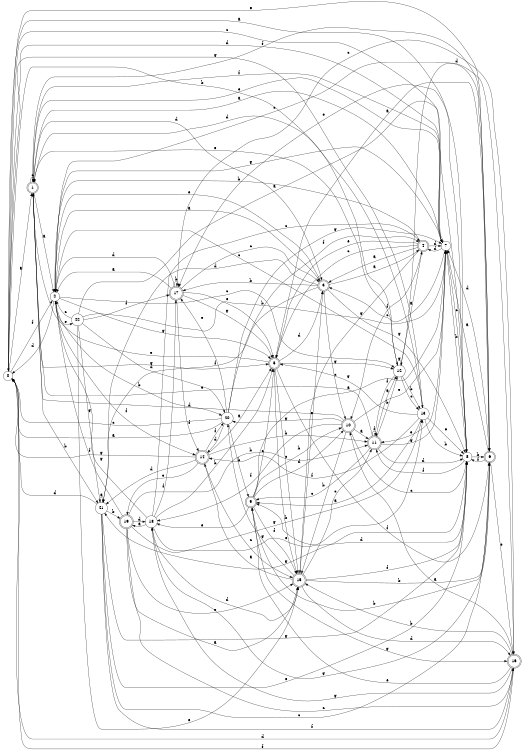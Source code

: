 digraph n19_10 {
__start0 [label="" shape="none"];

rankdir=LR;
size="8,5";

s0 [style="filled", color="black", fillcolor="white" shape="circle", label="0"];
s1 [style="rounded,filled", color="black", fillcolor="white" shape="doublecircle", label="1"];
s2 [style="filled", color="black", fillcolor="white" shape="circle", label="2"];
s3 [style="rounded,filled", color="black", fillcolor="white" shape="doublecircle", label="3"];
s4 [style="rounded,filled", color="black", fillcolor="white" shape="doublecircle", label="4"];
s5 [style="rounded,filled", color="black", fillcolor="white" shape="doublecircle", label="5"];
s6 [style="rounded,filled", color="black", fillcolor="white" shape="doublecircle", label="6"];
s7 [style="filled", color="black", fillcolor="white" shape="circle", label="7"];
s8 [style="filled", color="black", fillcolor="white" shape="circle", label="8"];
s9 [style="rounded,filled", color="black", fillcolor="white" shape="doublecircle", label="9"];
s10 [style="rounded,filled", color="black", fillcolor="white" shape="doublecircle", label="10"];
s11 [style="rounded,filled", color="black", fillcolor="white" shape="doublecircle", label="11"];
s12 [style="filled", color="black", fillcolor="white" shape="circle", label="12"];
s13 [style="filled", color="black", fillcolor="white" shape="circle", label="13"];
s14 [style="rounded,filled", color="black", fillcolor="white" shape="doublecircle", label="14"];
s15 [style="rounded,filled", color="black", fillcolor="white" shape="doublecircle", label="15"];
s16 [style="rounded,filled", color="black", fillcolor="white" shape="doublecircle", label="16"];
s17 [style="rounded,filled", color="black", fillcolor="white" shape="doublecircle", label="17"];
s18 [style="filled", color="black", fillcolor="white" shape="circle", label="18"];
s19 [style="rounded,filled", color="black", fillcolor="white" shape="doublecircle", label="19"];
s20 [style="filled", color="black", fillcolor="white" shape="circle", label="20"];
s21 [style="filled", color="black", fillcolor="white" shape="circle", label="21"];
s22 [style="filled", color="black", fillcolor="white" shape="circle", label="22"];
s0 -> s1 [label="a"];
s0 -> s12 [label="b"];
s0 -> s7 [label="c"];
s0 -> s7 [label="d"];
s0 -> s6 [label="e"];
s0 -> s2 [label="f"];
s0 -> s13 [label="g"];
s1 -> s2 [label="a"];
s1 -> s21 [label="b"];
s1 -> s1 [label="c"];
s1 -> s3 [label="d"];
s1 -> s7 [label="e"];
s1 -> s6 [label="f"];
s1 -> s5 [label="g"];
s2 -> s3 [label="a"];
s2 -> s20 [label="b"];
s2 -> s12 [label="c"];
s2 -> s0 [label="d"];
s2 -> s22 [label="e"];
s2 -> s14 [label="f"];
s2 -> s5 [label="g"];
s3 -> s4 [label="a"];
s3 -> s17 [label="b"];
s3 -> s10 [label="c"];
s3 -> s21 [label="d"];
s3 -> s2 [label="e"];
s3 -> s21 [label="f"];
s3 -> s8 [label="g"];
s4 -> s3 [label="a"];
s4 -> s2 [label="b"];
s4 -> s5 [label="c"];
s4 -> s7 [label="d"];
s4 -> s5 [label="e"];
s4 -> s10 [label="f"];
s4 -> s15 [label="g"];
s5 -> s6 [label="a"];
s5 -> s15 [label="b"];
s5 -> s15 [label="c"];
s5 -> s3 [label="d"];
s5 -> s1 [label="e"];
s5 -> s6 [label="f"];
s5 -> s12 [label="g"];
s6 -> s7 [label="a"];
s6 -> s9 [label="b"];
s6 -> s2 [label="c"];
s6 -> s7 [label="d"];
s6 -> s16 [label="e"];
s6 -> s8 [label="f"];
s6 -> s18 [label="g"];
s7 -> s1 [label="a"];
s7 -> s8 [label="b"];
s7 -> s3 [label="c"];
s7 -> s4 [label="d"];
s7 -> s11 [label="e"];
s7 -> s1 [label="f"];
s7 -> s2 [label="g"];
s8 -> s0 [label="a"];
s8 -> s6 [label="b"];
s8 -> s7 [label="c"];
s8 -> s9 [label="d"];
s8 -> s17 [label="e"];
s8 -> s11 [label="f"];
s8 -> s21 [label="g"];
s9 -> s7 [label="a"];
s9 -> s10 [label="b"];
s9 -> s5 [label="c"];
s9 -> s10 [label="d"];
s9 -> s18 [label="e"];
s9 -> s15 [label="f"];
s9 -> s16 [label="g"];
s10 -> s11 [label="a"];
s10 -> s15 [label="b"];
s10 -> s8 [label="c"];
s10 -> s1 [label="d"];
s10 -> s7 [label="e"];
s10 -> s18 [label="f"];
s10 -> s20 [label="g"];
s11 -> s12 [label="a"];
s11 -> s12 [label="b"];
s11 -> s9 [label="c"];
s11 -> s8 [label="d"];
s11 -> s1 [label="e"];
s11 -> s11 [label="f"];
s11 -> s7 [label="g"];
s12 -> s4 [label="a"];
s12 -> s13 [label="b"];
s12 -> s13 [label="c"];
s12 -> s16 [label="d"];
s12 -> s1 [label="e"];
s12 -> s11 [label="f"];
s12 -> s12 [label="g"];
s13 -> s9 [label="a"];
s13 -> s8 [label="b"];
s13 -> s2 [label="c"];
s13 -> s1 [label="d"];
s13 -> s8 [label="e"];
s13 -> s14 [label="f"];
s13 -> s5 [label="g"];
s14 -> s5 [label="a"];
s14 -> s11 [label="b"];
s14 -> s15 [label="c"];
s14 -> s21 [label="d"];
s14 -> s19 [label="e"];
s14 -> s20 [label="f"];
s14 -> s0 [label="g"];
s15 -> s14 [label="a"];
s15 -> s6 [label="b"];
s15 -> s11 [label="c"];
s15 -> s16 [label="d"];
s15 -> s3 [label="e"];
s15 -> s8 [label="f"];
s15 -> s20 [label="g"];
s16 -> s10 [label="a"];
s16 -> s15 [label="b"];
s16 -> s17 [label="c"];
s16 -> s0 [label="d"];
s16 -> s9 [label="e"];
s16 -> s0 [label="f"];
s16 -> s18 [label="g"];
s17 -> s2 [label="a"];
s17 -> s17 [label="b"];
s17 -> s3 [label="c"];
s17 -> s2 [label="d"];
s17 -> s5 [label="e"];
s17 -> s14 [label="f"];
s17 -> s5 [label="g"];
s18 -> s19 [label="a"];
s18 -> s5 [label="b"];
s18 -> s4 [label="c"];
s18 -> s15 [label="d"];
s18 -> s13 [label="e"];
s18 -> s17 [label="f"];
s18 -> s2 [label="g"];
s19 -> s15 [label="a"];
s19 -> s11 [label="b"];
s19 -> s16 [label="c"];
s19 -> s18 [label="d"];
s19 -> s15 [label="e"];
s19 -> s2 [label="f"];
s19 -> s13 [label="g"];
s20 -> s0 [label="a"];
s20 -> s9 [label="b"];
s20 -> s0 [label="c"];
s20 -> s14 [label="d"];
s20 -> s17 [label="e"];
s20 -> s4 [label="f"];
s20 -> s7 [label="g"];
s21 -> s21 [label="a"];
s21 -> s19 [label="b"];
s21 -> s6 [label="c"];
s21 -> s0 [label="d"];
s21 -> s8 [label="e"];
s21 -> s16 [label="f"];
s21 -> s8 [label="g"];
s22 -> s8 [label="a"];
s22 -> s7 [label="b"];
s22 -> s2 [label="c"];
s22 -> s20 [label="d"];
s22 -> s15 [label="e"];
s22 -> s17 [label="f"];
s22 -> s21 [label="g"];

}